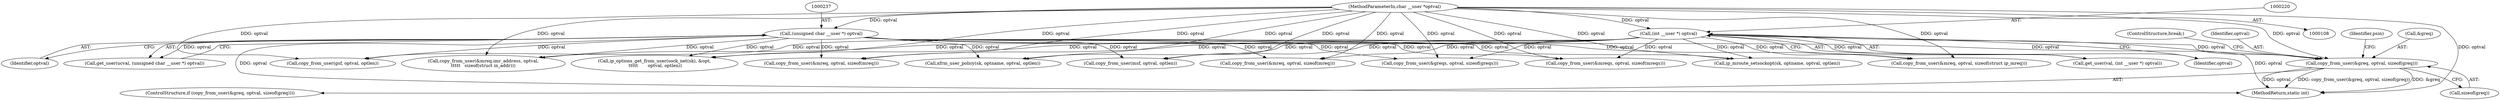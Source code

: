 digraph "0_linux_f6d8bd051c391c1c0458a30b2a7abcd939329259_26@pointer" {
"1001119" [label="(Call,copy_from_user(&greq, optval, sizeof(greq)))"];
"1000219" [label="(Call,(int __user *) optval)"];
"1000112" [label="(MethodParameterIn,char __user *optval)"];
"1000236" [label="(Call,(unsigned char __user *) optval)"];
"1000869" [label="(Call,copy_from_user(&mreq, optval, sizeof(struct ip_mreq)))"];
"1001196" [label="(Call,copy_from_user(&greqs, optval, sizeof(greqs)))"];
"1000236" [label="(Call,(unsigned char __user *) optval)"];
"1001424" [label="(Call,copy_from_user(gsf, optval, optlen))"];
"1001720" [label="(MethodReturn,static int)"];
"1000708" [label="(Call,copy_from_user(&mreq.imr_address, optval,\n\t\t\t\t\t   sizeof(struct in_addr)))"];
"1000217" [label="(Call,get_user(val, (int __user *) optval))"];
"1000932" [label="(Call,copy_from_user(msf, optval, optlen))"];
"1001127" [label="(Identifier,psin)"];
"1000687" [label="(Call,copy_from_user(&mreq, optval, sizeof(mreq)))"];
"1000251" [label="(Call,ip_mroute_setsockopt(sk, optname, optval, optlen))"];
"1000999" [label="(Call,copy_from_user(&mreqs, optval, sizeof(mreqs)))"];
"1001118" [label="(ControlStructure,if (copy_from_user(&greq, optval, sizeof(greq))))"];
"1000221" [label="(Identifier,optval)"];
"1000112" [label="(MethodParameterIn,char __user *optval)"];
"1001119" [label="(Call,copy_from_user(&greq, optval, sizeof(greq)))"];
"1001120" [label="(Call,&greq)"];
"1001123" [label="(Call,sizeof(greq))"];
"1000277" [label="(Call,ip_options_get_from_user(sock_net(sk), &opt,\n \t\t\t\t\t       optval, optlen))"];
"1000238" [label="(Identifier,optval)"];
"1000853" [label="(Call,copy_from_user(&mreq, optval, sizeof(mreq)))"];
"1001653" [label="(Call,xfrm_user_policy(sk, optname, optval, optlen))"];
"1000234" [label="(Call,get_user(ucval, (unsigned char __user *) optval))"];
"1001125" [label="(ControlStructure,break;)"];
"1001122" [label="(Identifier,optval)"];
"1000219" [label="(Call,(int __user *) optval)"];
"1001119" -> "1001118"  [label="AST: "];
"1001119" -> "1001123"  [label="CFG: "];
"1001120" -> "1001119"  [label="AST: "];
"1001122" -> "1001119"  [label="AST: "];
"1001123" -> "1001119"  [label="AST: "];
"1001125" -> "1001119"  [label="CFG: "];
"1001127" -> "1001119"  [label="CFG: "];
"1001119" -> "1001720"  [label="DDG: optval"];
"1001119" -> "1001720"  [label="DDG: copy_from_user(&greq, optval, sizeof(greq))"];
"1001119" -> "1001720"  [label="DDG: &greq"];
"1000219" -> "1001119"  [label="DDG: optval"];
"1000236" -> "1001119"  [label="DDG: optval"];
"1000112" -> "1001119"  [label="DDG: optval"];
"1000219" -> "1000217"  [label="AST: "];
"1000219" -> "1000221"  [label="CFG: "];
"1000220" -> "1000219"  [label="AST: "];
"1000221" -> "1000219"  [label="AST: "];
"1000217" -> "1000219"  [label="CFG: "];
"1000219" -> "1001720"  [label="DDG: optval"];
"1000219" -> "1000217"  [label="DDG: optval"];
"1000112" -> "1000219"  [label="DDG: optval"];
"1000219" -> "1000251"  [label="DDG: optval"];
"1000219" -> "1000277"  [label="DDG: optval"];
"1000219" -> "1000687"  [label="DDG: optval"];
"1000219" -> "1000708"  [label="DDG: optval"];
"1000219" -> "1000853"  [label="DDG: optval"];
"1000219" -> "1000869"  [label="DDG: optval"];
"1000219" -> "1000932"  [label="DDG: optval"];
"1000219" -> "1000999"  [label="DDG: optval"];
"1000219" -> "1001196"  [label="DDG: optval"];
"1000219" -> "1001424"  [label="DDG: optval"];
"1000219" -> "1001653"  [label="DDG: optval"];
"1000112" -> "1000108"  [label="AST: "];
"1000112" -> "1001720"  [label="DDG: optval"];
"1000112" -> "1000236"  [label="DDG: optval"];
"1000112" -> "1000251"  [label="DDG: optval"];
"1000112" -> "1000277"  [label="DDG: optval"];
"1000112" -> "1000687"  [label="DDG: optval"];
"1000112" -> "1000708"  [label="DDG: optval"];
"1000112" -> "1000853"  [label="DDG: optval"];
"1000112" -> "1000869"  [label="DDG: optval"];
"1000112" -> "1000932"  [label="DDG: optval"];
"1000112" -> "1000999"  [label="DDG: optval"];
"1000112" -> "1001196"  [label="DDG: optval"];
"1000112" -> "1001424"  [label="DDG: optval"];
"1000112" -> "1001653"  [label="DDG: optval"];
"1000236" -> "1000234"  [label="AST: "];
"1000236" -> "1000238"  [label="CFG: "];
"1000237" -> "1000236"  [label="AST: "];
"1000238" -> "1000236"  [label="AST: "];
"1000234" -> "1000236"  [label="CFG: "];
"1000236" -> "1001720"  [label="DDG: optval"];
"1000236" -> "1000234"  [label="DDG: optval"];
"1000236" -> "1000251"  [label="DDG: optval"];
"1000236" -> "1000277"  [label="DDG: optval"];
"1000236" -> "1000687"  [label="DDG: optval"];
"1000236" -> "1000708"  [label="DDG: optval"];
"1000236" -> "1000853"  [label="DDG: optval"];
"1000236" -> "1000869"  [label="DDG: optval"];
"1000236" -> "1000932"  [label="DDG: optval"];
"1000236" -> "1000999"  [label="DDG: optval"];
"1000236" -> "1001196"  [label="DDG: optval"];
"1000236" -> "1001424"  [label="DDG: optval"];
"1000236" -> "1001653"  [label="DDG: optval"];
}
